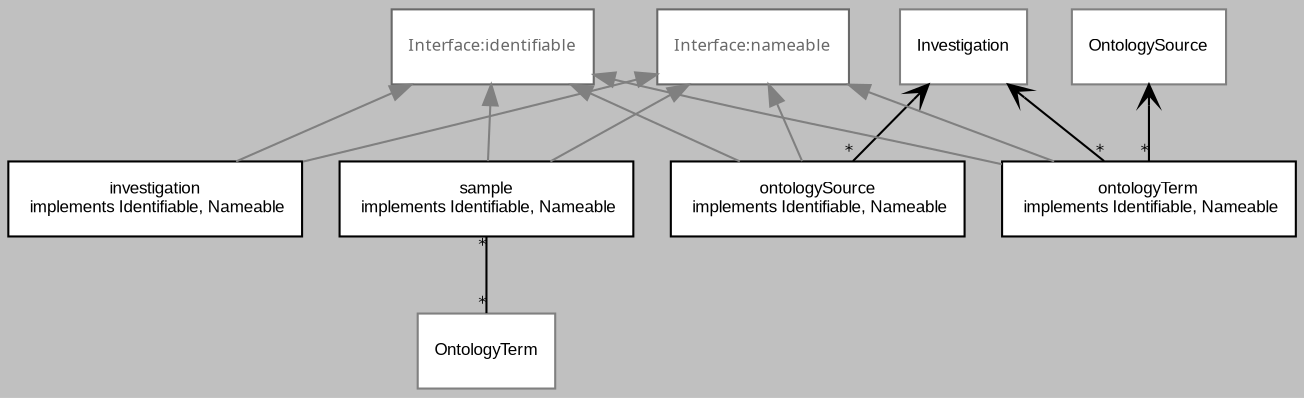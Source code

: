 digraph G {
		compound = true
		fontname = "Bitstream Vera Sans"
		fontsize = 8
		pagedir="TB"
		rankdir="BT"
		bgcolor = "grey"  

        node [
			fontname = "Arial"
            fontsize = 8
            shape = "record"
            color = "#808080"
            style="filled"
            fillcolor = "white"
        ]

        edge [
                fontname = "Bitstream Vera Sans"
                fontsize = 8
        ]

/* entities outside modules*/
                "identifiable" [
                	    style = "filled"
			            fillcolor = "white"
			        	fontname = "Arial-Italic"
			        	fontcolor = "dimgrey"
			        	color = "dimgrey"
                
                        label = "{Interface:identifiable}"
                ]
                "nameable" [
                	    style = "filled"
			            fillcolor = "white"
			        	fontname = "Arial-Italic"
			        	fontcolor = "dimgrey"
			        	color = "dimgrey"
                
                        label = "{Interface:nameable}"
                ]
                "investigation" [
                	    style = "filled"
			            fillcolor = "white"
			        	fontname = "Arial"
			        	fontcolor = "black"
			        	color = "black"
                
                        label = "{investigation\n implements Identifiable, Nameable}"
                ]
                "ontologySource" [
                	    style = "filled"
			            fillcolor = "white"
			        	fontname = "Arial"
			        	fontcolor = "black"
			        	color = "black"
                
                        label = "{ontologySource\n implements Identifiable, Nameable}"
                ]
                "ontologyTerm" [
                	    style = "filled"
			            fillcolor = "white"
			        	fontname = "Arial"
			        	fontcolor = "black"
			        	color = "black"
                
                        label = "{ontologyTerm\n implements Identifiable, Nameable}"
                ]
                "sample" [
                	    style = "filled"
			            fillcolor = "white"
			        	fontname = "Arial"
			        	fontcolor = "black"
			        	color = "black"
                
                        label = "{sample\n implements Identifiable, Nameable}"
                ]
/*entities inside modules*/

/*interface relationships*/
        edge [
                color = "#808080"
        ]
    	"investigation" -> "identifiable"
    	"investigation" -> "nameable"
    	"ontologySource" -> "identifiable"
    	"ontologySource" -> "nameable"
    	"ontologyTerm" -> "identifiable"
    	"ontologyTerm" -> "nameable"
    	"sample" -> "identifiable"
    	"sample" -> "nameable"

/*inheritance relationships*/
        edge [
                arrowhead = "empty"
                color = "black"
        ]

/*one to many 'xref' foreign key relationships*/
        edge [
                arrowhead = "open"
                taillabel = "*"
        ]
		"ontologySource" -> "Investigation"
		"ontologyTerm" -> "Investigation"
		"ontologyTerm" -> "OntologySource"
        
        
/*many to many 'mref' foreign key relationships*/
        edge [
             arrowhead = "none"
             arrowtail = "open"
             color = "black"
             headlabel = "*"
             taillabel = "*"
        ]
		"OntologyTerm" -> "sample"
}